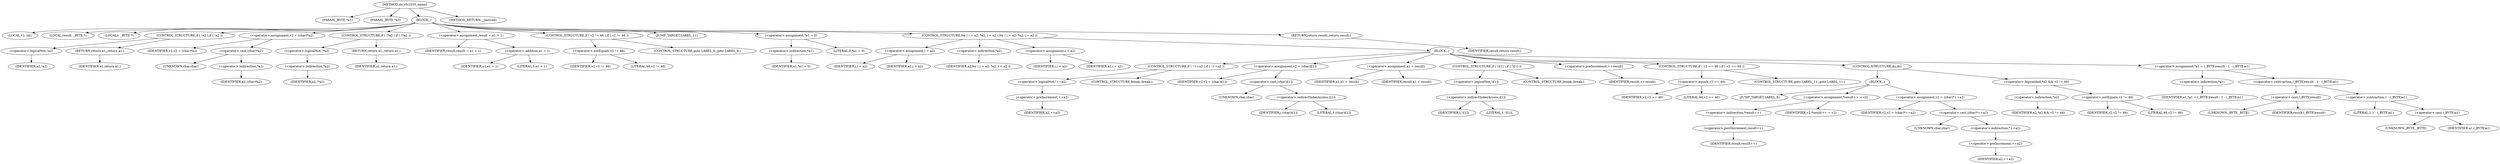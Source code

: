 digraph do_rfc1035_name {  
"1000104" [label = "(METHOD,do_rfc1035_name)" ]
"1000105" [label = "(PARAM,_BYTE *a1)" ]
"1000106" [label = "(PARAM,_BYTE *a2)" ]
"1000107" [label = "(BLOCK,,)" ]
"1000108" [label = "(LOCAL,v2: int)" ]
"1000109" [label = "(LOCAL,result: _BYTE *)" ]
"1000110" [label = "(LOCAL,i: _BYTE *)" ]
"1000111" [label = "(CONTROL_STRUCTURE,if ( !a2 ),if ( !a2 ))" ]
"1000112" [label = "(<operator>.logicalNot,!a2)" ]
"1000113" [label = "(IDENTIFIER,a2,!a2)" ]
"1000114" [label = "(RETURN,return a1;,return a1;)" ]
"1000115" [label = "(IDENTIFIER,a1,return a1;)" ]
"1000116" [label = "(<operator>.assignment,v2 = (char)*a2)" ]
"1000117" [label = "(IDENTIFIER,v2,v2 = (char)*a2)" ]
"1000118" [label = "(<operator>.cast,(char)*a2)" ]
"1000119" [label = "(UNKNOWN,char,char)" ]
"1000120" [label = "(<operator>.indirection,*a2)" ]
"1000121" [label = "(IDENTIFIER,a2,(char)*a2)" ]
"1000122" [label = "(CONTROL_STRUCTURE,if ( !*a2 ),if ( !*a2 ))" ]
"1000123" [label = "(<operator>.logicalNot,!*a2)" ]
"1000124" [label = "(<operator>.indirection,*a2)" ]
"1000125" [label = "(IDENTIFIER,a2,!*a2)" ]
"1000126" [label = "(RETURN,return a1;,return a1;)" ]
"1000127" [label = "(IDENTIFIER,a1,return a1;)" ]
"1000128" [label = "(<operator>.assignment,result = a1 + 1)" ]
"1000129" [label = "(IDENTIFIER,result,result = a1 + 1)" ]
"1000130" [label = "(<operator>.addition,a1 + 1)" ]
"1000131" [label = "(IDENTIFIER,a1,a1 + 1)" ]
"1000132" [label = "(LITERAL,1,a1 + 1)" ]
"1000133" [label = "(CONTROL_STRUCTURE,if ( v2 != 46 ),if ( v2 != 46 ))" ]
"1000134" [label = "(<operator>.notEquals,v2 != 46)" ]
"1000135" [label = "(IDENTIFIER,v2,v2 != 46)" ]
"1000136" [label = "(LITERAL,46,v2 != 46)" ]
"1000137" [label = "(CONTROL_STRUCTURE,goto LABEL_6;,goto LABEL_6;)" ]
"1000138" [label = "(JUMP_TARGET,LABEL_11)" ]
"1000139" [label = "(<operator>.assignment,*a1 = 0)" ]
"1000140" [label = "(<operator>.indirection,*a1)" ]
"1000141" [label = "(IDENTIFIER,a1,*a1 = 0)" ]
"1000142" [label = "(LITERAL,0,*a1 = 0)" ]
"1000143" [label = "(CONTROL_STRUCTURE,for ( i = a2; *a2; i = a2 ),for ( i = a2; *a2; i = a2 ))" ]
"1000144" [label = "(<operator>.assignment,i = a2)" ]
"1000145" [label = "(IDENTIFIER,i,i = a2)" ]
"1000146" [label = "(IDENTIFIER,a2,i = a2)" ]
"1000147" [label = "(<operator>.indirection,*a2)" ]
"1000148" [label = "(IDENTIFIER,a2,for ( i = a2; *a2; i = a2 ))" ]
"1000149" [label = "(<operator>.assignment,i = a2)" ]
"1000150" [label = "(IDENTIFIER,i,i = a2)" ]
"1000151" [label = "(IDENTIFIER,a2,i = a2)" ]
"1000152" [label = "(BLOCK,,)" ]
"1000153" [label = "(CONTROL_STRUCTURE,if ( !++a2 ),if ( !++a2 ))" ]
"1000154" [label = "(<operator>.logicalNot,!++a2)" ]
"1000155" [label = "(<operator>.preIncrement,++a2)" ]
"1000156" [label = "(IDENTIFIER,a2,++a2)" ]
"1000157" [label = "(CONTROL_STRUCTURE,break;,break;)" ]
"1000158" [label = "(<operator>.assignment,v2 = (char)i[1])" ]
"1000159" [label = "(IDENTIFIER,v2,v2 = (char)i[1])" ]
"1000160" [label = "(<operator>.cast,(char)i[1])" ]
"1000161" [label = "(UNKNOWN,char,char)" ]
"1000162" [label = "(<operator>.indirectIndexAccess,i[1])" ]
"1000163" [label = "(IDENTIFIER,i,(char)i[1])" ]
"1000164" [label = "(LITERAL,1,(char)i[1])" ]
"1000165" [label = "(<operator>.assignment,a1 = result)" ]
"1000166" [label = "(IDENTIFIER,a1,a1 = result)" ]
"1000167" [label = "(IDENTIFIER,result,a1 = result)" ]
"1000168" [label = "(CONTROL_STRUCTURE,if ( !i[1] ),if ( !i[1] ))" ]
"1000169" [label = "(<operator>.logicalNot,!i[1])" ]
"1000170" [label = "(<operator>.indirectIndexAccess,i[1])" ]
"1000171" [label = "(IDENTIFIER,i,!i[1])" ]
"1000172" [label = "(LITERAL,1,!i[1])" ]
"1000173" [label = "(CONTROL_STRUCTURE,break;,break;)" ]
"1000174" [label = "(<operator>.preIncrement,++result)" ]
"1000175" [label = "(IDENTIFIER,result,++result)" ]
"1000176" [label = "(CONTROL_STRUCTURE,if ( v2 == 46 ),if ( v2 == 46 ))" ]
"1000177" [label = "(<operator>.equals,v2 == 46)" ]
"1000178" [label = "(IDENTIFIER,v2,v2 == 46)" ]
"1000179" [label = "(LITERAL,46,v2 == 46)" ]
"1000180" [label = "(CONTROL_STRUCTURE,goto LABEL_11;,goto LABEL_11;)" ]
"1000181" [label = "(CONTROL_STRUCTURE,do,do)" ]
"1000182" [label = "(BLOCK,,)" ]
"1000183" [label = "(JUMP_TARGET,LABEL_6)" ]
"1000184" [label = "(<operator>.assignment,*result++ = v2)" ]
"1000185" [label = "(<operator>.indirection,*result++)" ]
"1000186" [label = "(<operator>.postIncrement,result++)" ]
"1000187" [label = "(IDENTIFIER,result,result++)" ]
"1000188" [label = "(IDENTIFIER,v2,*result++ = v2)" ]
"1000189" [label = "(<operator>.assignment,v2 = (char)*++a2)" ]
"1000190" [label = "(IDENTIFIER,v2,v2 = (char)*++a2)" ]
"1000191" [label = "(<operator>.cast,(char)*++a2)" ]
"1000192" [label = "(UNKNOWN,char,char)" ]
"1000193" [label = "(<operator>.indirection,*++a2)" ]
"1000194" [label = "(<operator>.preIncrement,++a2)" ]
"1000195" [label = "(IDENTIFIER,a2,++a2)" ]
"1000196" [label = "(<operator>.logicalAnd,*a2 && v2 != 46)" ]
"1000197" [label = "(<operator>.indirection,*a2)" ]
"1000198" [label = "(IDENTIFIER,a2,*a2 && v2 != 46)" ]
"1000199" [label = "(<operator>.notEquals,v2 != 46)" ]
"1000200" [label = "(IDENTIFIER,v2,v2 != 46)" ]
"1000201" [label = "(LITERAL,46,v2 != 46)" ]
"1000202" [label = "(<operator>.assignment,*a1 = (_BYTE)result - 1 - (_BYTE)a1)" ]
"1000203" [label = "(<operator>.indirection,*a1)" ]
"1000204" [label = "(IDENTIFIER,a1,*a1 = (_BYTE)result - 1 - (_BYTE)a1)" ]
"1000205" [label = "(<operator>.subtraction,(_BYTE)result - 1 - (_BYTE)a1)" ]
"1000206" [label = "(<operator>.cast,(_BYTE)result)" ]
"1000207" [label = "(UNKNOWN,_BYTE,_BYTE)" ]
"1000208" [label = "(IDENTIFIER,result,(_BYTE)result)" ]
"1000209" [label = "(<operator>.subtraction,1 - (_BYTE)a1)" ]
"1000210" [label = "(LITERAL,1,1 - (_BYTE)a1)" ]
"1000211" [label = "(<operator>.cast,(_BYTE)a1)" ]
"1000212" [label = "(UNKNOWN,_BYTE,_BYTE)" ]
"1000213" [label = "(IDENTIFIER,a1,(_BYTE)a1)" ]
"1000214" [label = "(RETURN,return result;,return result;)" ]
"1000215" [label = "(IDENTIFIER,result,return result;)" ]
"1000216" [label = "(METHOD_RETURN,__fastcall)" ]
  "1000104" -> "1000105" 
  "1000104" -> "1000106" 
  "1000104" -> "1000107" 
  "1000104" -> "1000216" 
  "1000107" -> "1000108" 
  "1000107" -> "1000109" 
  "1000107" -> "1000110" 
  "1000107" -> "1000111" 
  "1000107" -> "1000116" 
  "1000107" -> "1000122" 
  "1000107" -> "1000128" 
  "1000107" -> "1000133" 
  "1000107" -> "1000138" 
  "1000107" -> "1000139" 
  "1000107" -> "1000143" 
  "1000107" -> "1000214" 
  "1000111" -> "1000112" 
  "1000111" -> "1000114" 
  "1000112" -> "1000113" 
  "1000114" -> "1000115" 
  "1000116" -> "1000117" 
  "1000116" -> "1000118" 
  "1000118" -> "1000119" 
  "1000118" -> "1000120" 
  "1000120" -> "1000121" 
  "1000122" -> "1000123" 
  "1000122" -> "1000126" 
  "1000123" -> "1000124" 
  "1000124" -> "1000125" 
  "1000126" -> "1000127" 
  "1000128" -> "1000129" 
  "1000128" -> "1000130" 
  "1000130" -> "1000131" 
  "1000130" -> "1000132" 
  "1000133" -> "1000134" 
  "1000133" -> "1000137" 
  "1000134" -> "1000135" 
  "1000134" -> "1000136" 
  "1000139" -> "1000140" 
  "1000139" -> "1000142" 
  "1000140" -> "1000141" 
  "1000143" -> "1000144" 
  "1000143" -> "1000147" 
  "1000143" -> "1000149" 
  "1000143" -> "1000152" 
  "1000144" -> "1000145" 
  "1000144" -> "1000146" 
  "1000147" -> "1000148" 
  "1000149" -> "1000150" 
  "1000149" -> "1000151" 
  "1000152" -> "1000153" 
  "1000152" -> "1000158" 
  "1000152" -> "1000165" 
  "1000152" -> "1000168" 
  "1000152" -> "1000174" 
  "1000152" -> "1000176" 
  "1000152" -> "1000181" 
  "1000152" -> "1000202" 
  "1000153" -> "1000154" 
  "1000153" -> "1000157" 
  "1000154" -> "1000155" 
  "1000155" -> "1000156" 
  "1000158" -> "1000159" 
  "1000158" -> "1000160" 
  "1000160" -> "1000161" 
  "1000160" -> "1000162" 
  "1000162" -> "1000163" 
  "1000162" -> "1000164" 
  "1000165" -> "1000166" 
  "1000165" -> "1000167" 
  "1000168" -> "1000169" 
  "1000168" -> "1000173" 
  "1000169" -> "1000170" 
  "1000170" -> "1000171" 
  "1000170" -> "1000172" 
  "1000174" -> "1000175" 
  "1000176" -> "1000177" 
  "1000176" -> "1000180" 
  "1000177" -> "1000178" 
  "1000177" -> "1000179" 
  "1000181" -> "1000182" 
  "1000181" -> "1000196" 
  "1000182" -> "1000183" 
  "1000182" -> "1000184" 
  "1000182" -> "1000189" 
  "1000184" -> "1000185" 
  "1000184" -> "1000188" 
  "1000185" -> "1000186" 
  "1000186" -> "1000187" 
  "1000189" -> "1000190" 
  "1000189" -> "1000191" 
  "1000191" -> "1000192" 
  "1000191" -> "1000193" 
  "1000193" -> "1000194" 
  "1000194" -> "1000195" 
  "1000196" -> "1000197" 
  "1000196" -> "1000199" 
  "1000197" -> "1000198" 
  "1000199" -> "1000200" 
  "1000199" -> "1000201" 
  "1000202" -> "1000203" 
  "1000202" -> "1000205" 
  "1000203" -> "1000204" 
  "1000205" -> "1000206" 
  "1000205" -> "1000209" 
  "1000206" -> "1000207" 
  "1000206" -> "1000208" 
  "1000209" -> "1000210" 
  "1000209" -> "1000211" 
  "1000211" -> "1000212" 
  "1000211" -> "1000213" 
  "1000214" -> "1000215" 
}
